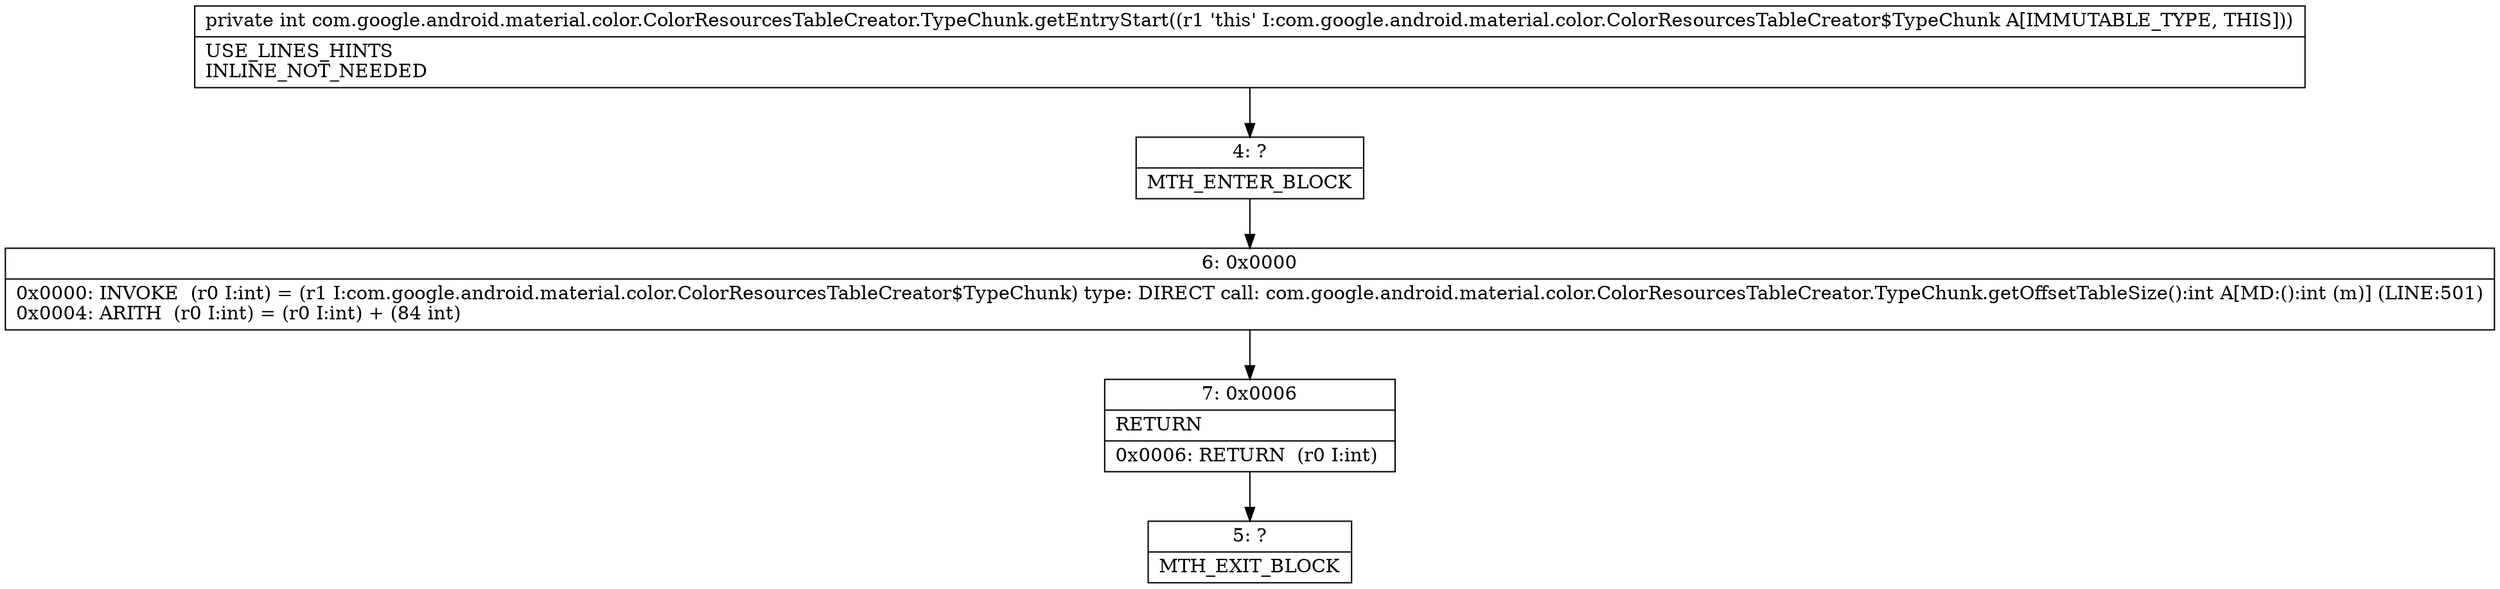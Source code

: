digraph "CFG forcom.google.android.material.color.ColorResourcesTableCreator.TypeChunk.getEntryStart()I" {
Node_4 [shape=record,label="{4\:\ ?|MTH_ENTER_BLOCK\l}"];
Node_6 [shape=record,label="{6\:\ 0x0000|0x0000: INVOKE  (r0 I:int) = (r1 I:com.google.android.material.color.ColorResourcesTableCreator$TypeChunk) type: DIRECT call: com.google.android.material.color.ColorResourcesTableCreator.TypeChunk.getOffsetTableSize():int A[MD:():int (m)] (LINE:501)\l0x0004: ARITH  (r0 I:int) = (r0 I:int) + (84 int) \l}"];
Node_7 [shape=record,label="{7\:\ 0x0006|RETURN\l|0x0006: RETURN  (r0 I:int) \l}"];
Node_5 [shape=record,label="{5\:\ ?|MTH_EXIT_BLOCK\l}"];
MethodNode[shape=record,label="{private int com.google.android.material.color.ColorResourcesTableCreator.TypeChunk.getEntryStart((r1 'this' I:com.google.android.material.color.ColorResourcesTableCreator$TypeChunk A[IMMUTABLE_TYPE, THIS]))  | USE_LINES_HINTS\lINLINE_NOT_NEEDED\l}"];
MethodNode -> Node_4;Node_4 -> Node_6;
Node_6 -> Node_7;
Node_7 -> Node_5;
}

